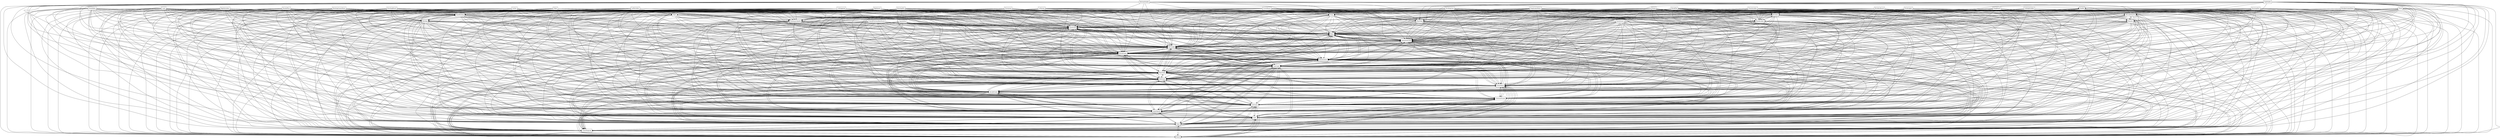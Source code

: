 digraph{
graph [rankdir=TB];
node [shape=box];
edge [arrowhead=normal];
0[label="Wall",]
1[label="Pong",]
2[label="Lane",]
3[label="Pucksupply",]
4[label="Leftpong",]
5[label="SaveGame",]
6[label="Menu",]
7[label="Floorbrickles",]
8[label="Board",]
9[label="BrickPile",]
10[label="PlayBowling",]
11[label="CheckPreviousBestScore",]
12[label="Rightpont",]
13[label="ClassDiagram",]
14[label="Point",]
15[label="Size",]
16[label="Bowling",]
17[label="GameSprite",]
18[label="ListGame",]
19[label="Leftbrickles",]
20[label="StationarySprite",]
21[label="Edge",]
22[label="BowlingPin",]
23[label="PongGameMenu",]
24[label="Brick",]
25[label="Brickles",]
26[label="BowlingGameMenu",]
27[label="Paddle",]
28[label="Gutter",]
29[label="UninstallGame",]
30[label="BottomPaddle",]
31[label="ArcadeGame",]
32[label="GameMenu",]
33[label="SaveScore",]
34[label="Floorpong",]
35[label="EndofAlley",]
36[label="ExitGame",]
37[label="MovableSprite",]
38[label="ScoreBoard",]
39[label="PlayPong",]
40[label="PlayGame",]
41[label="Puck",]
42[label="UseCases",]
43[label="DividingLine",]
44[label="Ceilingbrickles",]
45[label="TopPaddle",]
46[label="Ceilingpong",]
47[label="Initialization",]
48[label="InstallGame",]
49[label="Rightbrickles",]
50[label="Velocity",]
51[label="PlayBrickles",]
52[label="PongBoard",]
53[label="BricklesGameMenu",]
54[label="BowlingBoard",]
55[label="SpritePair",]
56[label="RackofPins",]
57[label="BricklesBoard",]
58[label="Rectangle",]
59[label="BowlingBall",]
60[label="AnimationLoop",]
0->5[label="",]
0->6[label="",]
0->8[label="",]
0->13[label="",]
0->14[label="",]
0->15[label="",]
0->17[label="",]
0->18[label="",]
0->20[label="",]
0->29[label="",]
0->31[label="",]
0->32[label="",]
0->36[label="",]
0->40[label="",]
0->42[label="",]
0->47[label="",]
0->48[label="",]
0->58[label="",]
0->60[label="",]
1->5[label="",]
1->6[label="",]
1->8[label="",]
1->13[label="",]
1->14[label="",]
1->15[label="",]
1->17[label="",]
1->18[label="",]
1->29[label="",]
1->31[label="",]
1->32[label="",]
1->36[label="",]
1->39[label="",]
1->40[label="",]
1->42[label="",]
1->47[label="",]
1->48[label="",]
1->58[label="",]
1->60[label="",]
2->5[label="",]
2->6[label="",]
2->8[label="",]
2->10[label="",]
2->13[label="",]
2->14[label="",]
2->15[label="",]
2->16[label="",]
2->17[label="",]
2->18[label="",]
2->20[label="",]
2->29[label="",]
2->31[label="",]
2->32[label="",]
2->36[label="",]
2->40[label="",]
2->42[label="",]
2->47[label="",]
2->48[label="",]
2->58[label="",]
2->60[label="",]
3->5[label="",]
3->6[label="",]
3->8[label="",]
3->13[label="",]
3->14[label="",]
3->15[label="",]
3->17[label="",]
3->18[label="",]
3->25[label="",]
3->29[label="",]
3->31[label="",]
3->32[label="",]
3->36[label="",]
3->40[label="",]
3->42[label="",]
3->47[label="",]
3->48[label="",]
3->51[label="",]
3->58[label="",]
3->60[label="",]
4->0[label="",]
4->1[label="",]
4->5[label="",]
4->6[label="",]
4->8[label="",]
4->13[label="",]
4->14[label="",]
4->15[label="",]
4->17[label="",]
4->18[label="",]
4->20[label="",]
4->29[label="",]
4->31[label="",]
4->32[label="",]
4->36[label="",]
4->39[label="",]
4->40[label="",]
4->42[label="",]
4->47[label="",]
4->48[label="",]
4->58[label="",]
4->60[label="",]
5->6[label="",]
5->8[label="",]
5->13[label="",]
5->14[label="",]
5->15[label="",]
5->17[label="",]
5->18[label="",]
5->29[label="",]
5->31[label="",]
5->32[label="",]
5->36[label="",]
5->40[label="",]
5->42[label="",]
5->47[label="",]
5->48[label="",]
5->58[label="",]
5->60[label="",]
6->5[label="",]
6->8[label="",]
6->13[label="",]
6->14[label="",]
6->15[label="",]
6->17[label="",]
6->18[label="",]
6->29[label="",]
6->31[label="",]
6->32[label="",]
6->36[label="",]
6->40[label="",]
6->42[label="",]
6->47[label="",]
6->48[label="",]
6->58[label="",]
6->60[label="",]
7->5[label="",]
7->6[label="",]
7->8[label="",]
7->13[label="",]
7->14[label="",]
7->15[label="",]
7->17[label="",]
7->18[label="",]
7->20[label="",]
7->25[label="",]
7->29[label="",]
7->31[label="",]
7->32[label="",]
7->36[label="",]
7->40[label="",]
7->42[label="",]
7->47[label="",]
7->48[label="",]
7->51[label="",]
7->58[label="",]
7->60[label="",]
8->5[label="",]
8->6[label="",]
8->13[label="",]
8->14[label="",]
8->15[label="",]
8->17[label="",]
8->18[label="",]
8->29[label="",]
8->31[label="",]
8->32[label="",]
8->36[label="",]
8->40[label="",]
8->42[label="",]
8->47[label="",]
8->48[label="",]
8->58[label="",]
8->60[label="",]
9->5[label="",]
9->6[label="",]
9->8[label="",]
9->13[label="",]
9->14[label="",]
9->15[label="",]
9->17[label="",]
9->18[label="",]
9->20[label="",]
9->25[label="",]
9->29[label="",]
9->31[label="",]
9->32[label="",]
9->36[label="",]
9->40[label="",]
9->42[label="",]
9->47[label="",]
9->48[label="",]
9->51[label="",]
9->58[label="",]
9->60[label="",]
10->5[label="",]
10->6[label="",]
10->8[label="",]
10->13[label="",]
10->14[label="",]
10->15[label="",]
10->16[label="",]
10->17[label="",]
10->18[label="",]
10->29[label="",]
10->31[label="",]
10->32[label="",]
10->36[label="",]
10->40[label="",]
10->42[label="",]
10->47[label="",]
10->48[label="",]
10->58[label="",]
10->60[label="",]
11->5[label="",]
11->6[label="",]
11->8[label="",]
11->13[label="",]
11->14[label="",]
11->15[label="",]
11->17[label="",]
11->18[label="",]
11->29[label="",]
11->31[label="",]
11->32[label="",]
11->36[label="",]
11->40[label="",]
11->42[label="",]
11->47[label="",]
11->48[label="",]
11->58[label="",]
11->60[label="",]
12->0[label="",]
12->1[label="",]
12->5[label="",]
12->6[label="",]
12->8[label="",]
12->13[label="",]
12->14[label="",]
12->15[label="",]
12->17[label="",]
12->18[label="",]
12->20[label="",]
12->29[label="",]
12->31[label="",]
12->32[label="",]
12->36[label="",]
12->39[label="",]
12->40[label="",]
12->42[label="",]
12->47[label="",]
12->48[label="",]
12->58[label="",]
12->60[label="",]
13->5[label="",]
13->6[label="",]
13->8[label="",]
13->14[label="",]
13->15[label="",]
13->17[label="",]
13->18[label="",]
13->29[label="",]
13->31[label="",]
13->32[label="",]
13->36[label="",]
13->40[label="",]
13->42[label="",]
13->47[label="",]
13->48[label="",]
13->58[label="",]
13->60[label="",]
14->5[label="",]
14->6[label="",]
14->8[label="",]
14->13[label="",]
14->15[label="",]
14->17[label="",]
14->18[label="",]
14->29[label="",]
14->31[label="",]
14->32[label="",]
14->36[label="",]
14->40[label="",]
14->42[label="",]
14->47[label="",]
14->48[label="",]
14->58[label="",]
14->60[label="",]
15->5[label="",]
15->6[label="",]
15->8[label="",]
15->13[label="",]
15->14[label="",]
15->17[label="",]
15->18[label="",]
15->29[label="",]
15->31[label="",]
15->32[label="",]
15->36[label="",]
15->40[label="",]
15->42[label="",]
15->47[label="",]
15->48[label="",]
15->58[label="",]
15->60[label="",]
16->5[label="",]
16->6[label="",]
16->8[label="",]
16->10[label="",]
16->13[label="",]
16->14[label="",]
16->15[label="",]
16->17[label="",]
16->18[label="",]
16->29[label="",]
16->31[label="",]
16->32[label="",]
16->36[label="",]
16->40[label="",]
16->42[label="",]
16->47[label="",]
16->48[label="",]
16->58[label="",]
16->60[label="",]
17->5[label="",]
17->6[label="",]
17->8[label="",]
17->13[label="",]
17->14[label="",]
17->15[label="",]
17->18[label="",]
17->29[label="",]
17->31[label="",]
17->32[label="",]
17->36[label="",]
17->40[label="",]
17->42[label="",]
17->47[label="",]
17->48[label="",]
17->58[label="",]
17->60[label="",]
18->5[label="",]
18->6[label="",]
18->8[label="",]
18->13[label="",]
18->14[label="",]
18->15[label="",]
18->17[label="",]
18->29[label="",]
18->31[label="",]
18->32[label="",]
18->36[label="",]
18->40[label="",]
18->42[label="",]
18->47[label="",]
18->48[label="",]
18->58[label="",]
18->60[label="",]
19->0[label="",]
19->5[label="",]
19->6[label="",]
19->8[label="",]
19->13[label="",]
19->14[label="",]
19->15[label="",]
19->17[label="",]
19->18[label="",]
19->20[label="",]
19->25[label="",]
19->29[label="",]
19->31[label="",]
19->32[label="",]
19->36[label="",]
19->40[label="",]
19->42[label="",]
19->47[label="",]
19->48[label="",]
19->51[label="",]
19->58[label="",]
19->60[label="",]
20->5[label="",]
20->6[label="",]
20->8[label="",]
20->13[label="",]
20->14[label="",]
20->15[label="",]
20->17[label="",]
20->18[label="",]
20->29[label="",]
20->31[label="",]
20->32[label="",]
20->36[label="",]
20->40[label="",]
20->42[label="",]
20->47[label="",]
20->48[label="",]
20->58[label="",]
20->60[label="",]
21->5[label="",]
21->6[label="",]
21->8[label="",]
21->10[label="",]
21->13[label="",]
21->14[label="",]
21->15[label="",]
21->16[label="",]
21->17[label="",]
21->18[label="",]
21->20[label="",]
21->29[label="",]
21->31[label="",]
21->32[label="",]
21->36[label="",]
21->40[label="",]
21->42[label="",]
21->47[label="",]
21->48[label="",]
21->58[label="",]
21->60[label="",]
22->5[label="",]
22->6[label="",]
22->8[label="",]
22->10[label="",]
22->13[label="",]
22->14[label="",]
22->15[label="",]
22->16[label="",]
22->17[label="",]
22->18[label="",]
22->29[label="",]
22->31[label="",]
22->32[label="",]
22->36[label="",]
22->37[label="",]
22->40[label="",]
22->42[label="",]
22->47[label="",]
22->48[label="",]
22->50[label="",]
22->58[label="",]
22->60[label="",]
23->1[label="",]
23->5[label="",]
23->6[label="",]
23->8[label="",]
23->13[label="",]
23->14[label="",]
23->15[label="",]
23->17[label="",]
23->18[label="",]
23->29[label="",]
23->31[label="",]
23->32[label="",]
23->36[label="",]
23->39[label="",]
23->40[label="",]
23->42[label="",]
23->47[label="",]
23->48[label="",]
23->58[label="",]
23->60[label="",]
24->5[label="",]
24->6[label="",]
24->8[label="",]
24->13[label="",]
24->14[label="",]
24->15[label="",]
24->17[label="",]
24->18[label="",]
24->20[label="",]
24->25[label="",]
24->29[label="",]
24->31[label="",]
24->32[label="",]
24->36[label="",]
24->40[label="",]
24->42[label="",]
24->47[label="",]
24->48[label="",]
24->51[label="",]
24->58[label="",]
24->60[label="",]
25->5[label="",]
25->6[label="",]
25->8[label="",]
25->13[label="",]
25->14[label="",]
25->15[label="",]
25->17[label="",]
25->18[label="",]
25->29[label="",]
25->31[label="",]
25->32[label="",]
25->36[label="",]
25->40[label="",]
25->42[label="",]
25->47[label="",]
25->48[label="",]
25->51[label="",]
25->58[label="",]
25->60[label="",]
26->5[label="",]
26->6[label="",]
26->8[label="",]
26->10[label="",]
26->13[label="",]
26->14[label="",]
26->15[label="",]
26->16[label="",]
26->17[label="",]
26->18[label="",]
26->29[label="",]
26->31[label="",]
26->32[label="",]
26->36[label="",]
26->40[label="",]
26->42[label="",]
26->47[label="",]
26->48[label="",]
26->58[label="",]
26->60[label="",]
27->1[label="",]
27->5[label="",]
27->6[label="",]
27->8[label="",]
27->13[label="",]
27->14[label="",]
27->15[label="",]
27->17[label="",]
27->18[label="",]
27->29[label="",]
27->31[label="",]
27->32[label="",]
27->36[label="",]
27->37[label="",]
27->39[label="",]
27->40[label="",]
27->42[label="",]
27->47[label="",]
27->48[label="",]
27->50[label="",]
27->58[label="",]
27->60[label="",]
28->5[label="",]
28->6[label="",]
28->8[label="",]
28->10[label="",]
28->13[label="",]
28->14[label="",]
28->15[label="",]
28->16[label="",]
28->17[label="",]
28->18[label="",]
28->20[label="",]
28->29[label="",]
28->31[label="",]
28->32[label="",]
28->36[label="",]
28->40[label="",]
28->42[label="",]
28->47[label="",]
28->48[label="",]
28->58[label="",]
28->60[label="",]
29->5[label="",]
29->6[label="",]
29->8[label="",]
29->13[label="",]
29->14[label="",]
29->15[label="",]
29->17[label="",]
29->18[label="",]
29->31[label="",]
29->32[label="",]
29->36[label="",]
29->40[label="",]
29->42[label="",]
29->47[label="",]
29->48[label="",]
29->58[label="",]
29->60[label="",]
30->1[label="",]
30->5[label="",]
30->6[label="",]
30->8[label="",]
30->13[label="",]
30->14[label="",]
30->15[label="",]
30->17[label="",]
30->18[label="",]
30->27[label="",]
30->29[label="",]
30->31[label="",]
30->32[label="",]
30->36[label="",]
30->37[label="",]
30->39[label="",]
30->40[label="",]
30->42[label="",]
30->47[label="",]
30->48[label="",]
30->50[label="",]
30->58[label="",]
30->60[label="",]
31->5[label="",]
31->6[label="",]
31->8[label="",]
31->13[label="",]
31->14[label="",]
31->15[label="",]
31->17[label="",]
31->18[label="",]
31->29[label="",]
31->32[label="",]
31->36[label="",]
31->40[label="",]
31->42[label="",]
31->47[label="",]
31->48[label="",]
31->58[label="",]
31->60[label="",]
32->5[label="",]
32->6[label="",]
32->8[label="",]
32->13[label="",]
32->14[label="",]
32->15[label="",]
32->17[label="",]
32->18[label="",]
32->29[label="",]
32->31[label="",]
32->36[label="",]
32->40[label="",]
32->42[label="",]
32->47[label="",]
32->48[label="",]
32->58[label="",]
32->60[label="",]
33->5[label="",]
33->6[label="",]
33->8[label="",]
33->13[label="",]
33->14[label="",]
33->15[label="",]
33->17[label="",]
33->18[label="",]
33->29[label="",]
33->31[label="",]
33->32[label="",]
33->36[label="",]
33->40[label="",]
33->42[label="",]
33->47[label="",]
33->48[label="",]
33->58[label="",]
33->60[label="",]
34->1[label="",]
34->5[label="",]
34->6[label="",]
34->8[label="",]
34->13[label="",]
34->14[label="",]
34->15[label="",]
34->17[label="",]
34->18[label="",]
34->20[label="",]
34->29[label="",]
34->31[label="",]
34->32[label="",]
34->36[label="",]
34->39[label="",]
34->40[label="",]
34->42[label="",]
34->47[label="",]
34->48[label="",]
34->58[label="",]
34->60[label="",]
35->5[label="",]
35->6[label="",]
35->8[label="",]
35->10[label="",]
35->13[label="",]
35->14[label="",]
35->15[label="",]
35->16[label="",]
35->17[label="",]
35->18[label="",]
35->20[label="",]
35->29[label="",]
35->31[label="",]
35->32[label="",]
35->36[label="",]
35->40[label="",]
35->42[label="",]
35->47[label="",]
35->48[label="",]
35->58[label="",]
35->60[label="",]
36->5[label="",]
36->6[label="",]
36->8[label="",]
36->13[label="",]
36->14[label="",]
36->15[label="",]
36->17[label="",]
36->18[label="",]
36->29[label="",]
36->31[label="",]
36->32[label="",]
36->40[label="",]
36->42[label="",]
36->47[label="",]
36->48[label="",]
36->58[label="",]
36->60[label="",]
37->5[label="",]
37->6[label="",]
37->8[label="",]
37->13[label="",]
37->14[label="",]
37->15[label="",]
37->17[label="",]
37->18[label="",]
37->29[label="",]
37->31[label="",]
37->32[label="",]
37->36[label="",]
37->40[label="",]
37->42[label="",]
37->47[label="",]
37->48[label="",]
37->50[label="",]
37->58[label="",]
37->60[label="",]
38->1[label="",]
38->5[label="",]
38->6[label="",]
38->8[label="",]
38->13[label="",]
38->14[label="",]
38->15[label="",]
38->17[label="",]
38->18[label="",]
38->20[label="",]
38->29[label="",]
38->31[label="",]
38->32[label="",]
38->36[label="",]
38->39[label="",]
38->40[label="",]
38->42[label="",]
38->47[label="",]
38->48[label="",]
38->58[label="",]
38->60[label="",]
39->1[label="",]
39->5[label="",]
39->6[label="",]
39->8[label="",]
39->13[label="",]
39->14[label="",]
39->15[label="",]
39->17[label="",]
39->18[label="",]
39->29[label="",]
39->31[label="",]
39->32[label="",]
39->36[label="",]
39->40[label="",]
39->42[label="",]
39->47[label="",]
39->48[label="",]
39->58[label="",]
39->60[label="",]
40->5[label="",]
40->6[label="",]
40->8[label="",]
40->13[label="",]
40->14[label="",]
40->15[label="",]
40->17[label="",]
40->18[label="",]
40->29[label="",]
40->31[label="",]
40->32[label="",]
40->36[label="",]
40->42[label="",]
40->47[label="",]
40->48[label="",]
40->58[label="",]
40->60[label="",]
41->5[label="",]
41->6[label="",]
41->8[label="",]
41->13[label="",]
41->14[label="",]
41->15[label="",]
41->17[label="",]
41->18[label="",]
41->29[label="",]
41->31[label="",]
41->32[label="",]
41->36[label="",]
41->37[label="",]
41->40[label="",]
41->42[label="",]
41->47[label="",]
41->48[label="",]
41->50[label="",]
41->58[label="",]
41->60[label="",]
42->5[label="",]
42->6[label="",]
42->8[label="",]
42->13[label="",]
42->14[label="",]
42->15[label="",]
42->17[label="",]
42->18[label="",]
42->29[label="",]
42->31[label="",]
42->32[label="",]
42->36[label="",]
42->40[label="",]
42->47[label="",]
42->48[label="",]
42->58[label="",]
42->60[label="",]
43->1[label="",]
43->5[label="",]
43->6[label="",]
43->8[label="",]
43->13[label="",]
43->14[label="",]
43->15[label="",]
43->17[label="",]
43->18[label="",]
43->20[label="",]
43->29[label="",]
43->31[label="",]
43->32[label="",]
43->36[label="",]
43->39[label="",]
43->40[label="",]
43->42[label="",]
43->47[label="",]
43->48[label="",]
43->58[label="",]
43->60[label="",]
44->5[label="",]
44->6[label="",]
44->8[label="",]
44->13[label="",]
44->14[label="",]
44->15[label="",]
44->17[label="",]
44->18[label="",]
44->20[label="",]
44->25[label="",]
44->29[label="",]
44->31[label="",]
44->32[label="",]
44->36[label="",]
44->40[label="",]
44->42[label="",]
44->47[label="",]
44->48[label="",]
44->51[label="",]
44->58[label="",]
44->60[label="",]
45->1[label="",]
45->5[label="",]
45->6[label="",]
45->8[label="",]
45->13[label="",]
45->14[label="",]
45->15[label="",]
45->17[label="",]
45->18[label="",]
45->27[label="",]
45->29[label="",]
45->31[label="",]
45->32[label="",]
45->36[label="",]
45->37[label="",]
45->39[label="",]
45->40[label="",]
45->42[label="",]
45->47[label="",]
45->48[label="",]
45->50[label="",]
45->58[label="",]
45->60[label="",]
46->1[label="",]
46->5[label="",]
46->6[label="",]
46->8[label="",]
46->13[label="",]
46->14[label="",]
46->15[label="",]
46->17[label="",]
46->18[label="",]
46->20[label="",]
46->29[label="",]
46->31[label="",]
46->32[label="",]
46->36[label="",]
46->39[label="",]
46->40[label="",]
46->42[label="",]
46->47[label="",]
46->48[label="",]
46->58[label="",]
46->60[label="",]
47->5[label="",]
47->6[label="",]
47->8[label="",]
47->13[label="",]
47->14[label="",]
47->15[label="",]
47->17[label="",]
47->18[label="",]
47->29[label="",]
47->31[label="",]
47->32[label="",]
47->36[label="",]
47->40[label="",]
47->42[label="",]
47->48[label="",]
47->58[label="",]
47->60[label="",]
48->5[label="",]
48->6[label="",]
48->8[label="",]
48->13[label="",]
48->14[label="",]
48->15[label="",]
48->17[label="",]
48->18[label="",]
48->29[label="",]
48->31[label="",]
48->32[label="",]
48->36[label="",]
48->40[label="",]
48->42[label="",]
48->47[label="",]
48->58[label="",]
48->60[label="",]
49->0[label="",]
49->5[label="",]
49->6[label="",]
49->8[label="",]
49->13[label="",]
49->14[label="",]
49->15[label="",]
49->17[label="",]
49->18[label="",]
49->20[label="",]
49->25[label="",]
49->29[label="",]
49->31[label="",]
49->32[label="",]
49->36[label="",]
49->40[label="",]
49->42[label="",]
49->47[label="",]
49->48[label="",]
49->51[label="",]
49->58[label="",]
49->60[label="",]
50->5[label="",]
50->6[label="",]
50->8[label="",]
50->13[label="",]
50->14[label="",]
50->15[label="",]
50->17[label="",]
50->18[label="",]
50->29[label="",]
50->31[label="",]
50->32[label="",]
50->36[label="",]
50->37[label="",]
50->40[label="",]
50->42[label="",]
50->47[label="",]
50->48[label="",]
50->58[label="",]
50->60[label="",]
51->5[label="",]
51->6[label="",]
51->8[label="",]
51->13[label="",]
51->14[label="",]
51->15[label="",]
51->17[label="",]
51->18[label="",]
51->25[label="",]
51->29[label="",]
51->31[label="",]
51->32[label="",]
51->36[label="",]
51->40[label="",]
51->42[label="",]
51->47[label="",]
51->48[label="",]
51->58[label="",]
51->60[label="",]
52->1[label="",]
52->5[label="",]
52->6[label="",]
52->8[label="",]
52->13[label="",]
52->14[label="",]
52->15[label="",]
52->17[label="",]
52->18[label="",]
52->29[label="",]
52->31[label="",]
52->32[label="",]
52->36[label="",]
52->39[label="",]
52->40[label="",]
52->42[label="",]
52->47[label="",]
52->48[label="",]
52->58[label="",]
52->60[label="",]
53->5[label="",]
53->6[label="",]
53->8[label="",]
53->13[label="",]
53->14[label="",]
53->15[label="",]
53->17[label="",]
53->18[label="",]
53->25[label="",]
53->29[label="",]
53->31[label="",]
53->32[label="",]
53->36[label="",]
53->40[label="",]
53->42[label="",]
53->47[label="",]
53->48[label="",]
53->51[label="",]
53->58[label="",]
53->60[label="",]
54->5[label="",]
54->6[label="",]
54->8[label="",]
54->10[label="",]
54->13[label="",]
54->14[label="",]
54->15[label="",]
54->16[label="",]
54->17[label="",]
54->18[label="",]
54->29[label="",]
54->31[label="",]
54->32[label="",]
54->36[label="",]
54->40[label="",]
54->42[label="",]
54->47[label="",]
54->48[label="",]
54->58[label="",]
54->60[label="",]
55->5[label="",]
55->6[label="",]
55->8[label="",]
55->13[label="",]
55->14[label="",]
55->15[label="",]
55->17[label="",]
55->18[label="",]
55->29[label="",]
55->31[label="",]
55->32[label="",]
55->36[label="",]
55->40[label="",]
55->42[label="",]
55->47[label="",]
55->48[label="",]
55->58[label="",]
55->60[label="",]
56->5[label="",]
56->6[label="",]
56->8[label="",]
56->10[label="",]
56->13[label="",]
56->14[label="",]
56->15[label="",]
56->16[label="",]
56->17[label="",]
56->18[label="",]
56->20[label="",]
56->29[label="",]
56->31[label="",]
56->32[label="",]
56->36[label="",]
56->40[label="",]
56->42[label="",]
56->47[label="",]
56->48[label="",]
56->58[label="",]
56->60[label="",]
57->5[label="",]
57->6[label="",]
57->8[label="",]
57->13[label="",]
57->14[label="",]
57->15[label="",]
57->17[label="",]
57->18[label="",]
57->25[label="",]
57->29[label="",]
57->31[label="",]
57->32[label="",]
57->36[label="",]
57->40[label="",]
57->42[label="",]
57->47[label="",]
57->48[label="",]
57->51[label="",]
57->58[label="",]
57->60[label="",]
58->5[label="",]
58->6[label="",]
58->8[label="",]
58->13[label="",]
58->14[label="",]
58->15[label="",]
58->17[label="",]
58->18[label="",]
58->29[label="",]
58->31[label="",]
58->32[label="",]
58->36[label="",]
58->40[label="",]
58->42[label="",]
58->47[label="",]
58->48[label="",]
58->60[label="",]
59->5[label="",]
59->6[label="",]
59->8[label="",]
59->10[label="",]
59->13[label="",]
59->14[label="",]
59->15[label="",]
59->16[label="",]
59->17[label="",]
59->18[label="",]
59->29[label="",]
59->31[label="",]
59->32[label="",]
59->36[label="",]
59->37[label="",]
59->40[label="",]
59->42[label="",]
59->47[label="",]
59->48[label="",]
59->50[label="",]
59->58[label="",]
59->60[label="",]
60->5[label="",]
60->6[label="",]
60->8[label="",]
60->13[label="",]
60->14[label="",]
60->15[label="",]
60->17[label="",]
60->18[label="",]
60->29[label="",]
60->31[label="",]
60->32[label="",]
60->36[label="",]
60->40[label="",]
60->42[label="",]
60->47[label="",]
60->48[label="",]
60->58[label="",]
}
